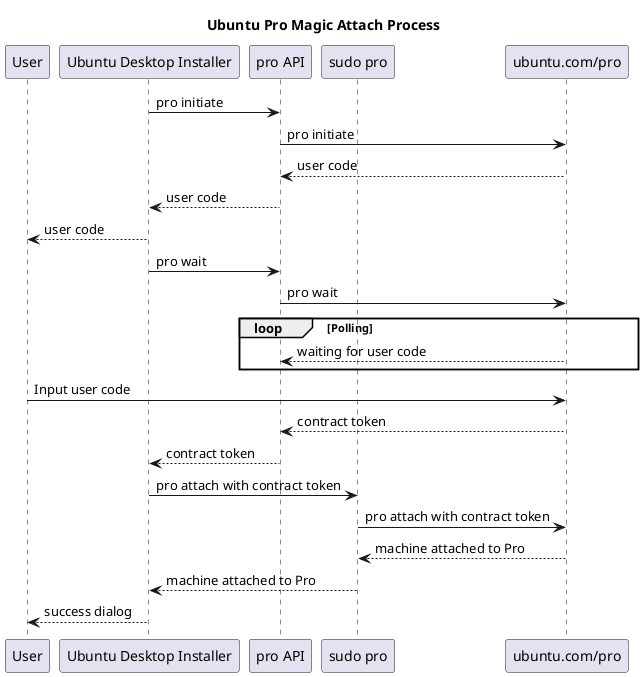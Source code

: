 @startuml
title Ubuntu Pro Magic Attach Process

participant User
participant "Ubuntu Desktop Installer" as Installer
participant "pro API" as API
participant "sudo pro" as Pro
participant "ubuntu.com/pro" as Server

Installer->API: pro initiate
API->Server: pro initiate
Server-->API: user code
API-->Installer: user code
Installer-->User: user code

Installer->API: pro wait
API->Server: pro wait
loop Polling
    Server-->API: waiting for user code
end
User->Server: Input user code
Server-->API: contract token
API-->Installer: contract token

Installer->Pro: pro attach with contract token
Pro->Server: pro attach with contract token
Server-->Pro: machine attached to Pro
Pro-->Installer: machine attached to Pro
Installer-->User: success dialog
@enduml
